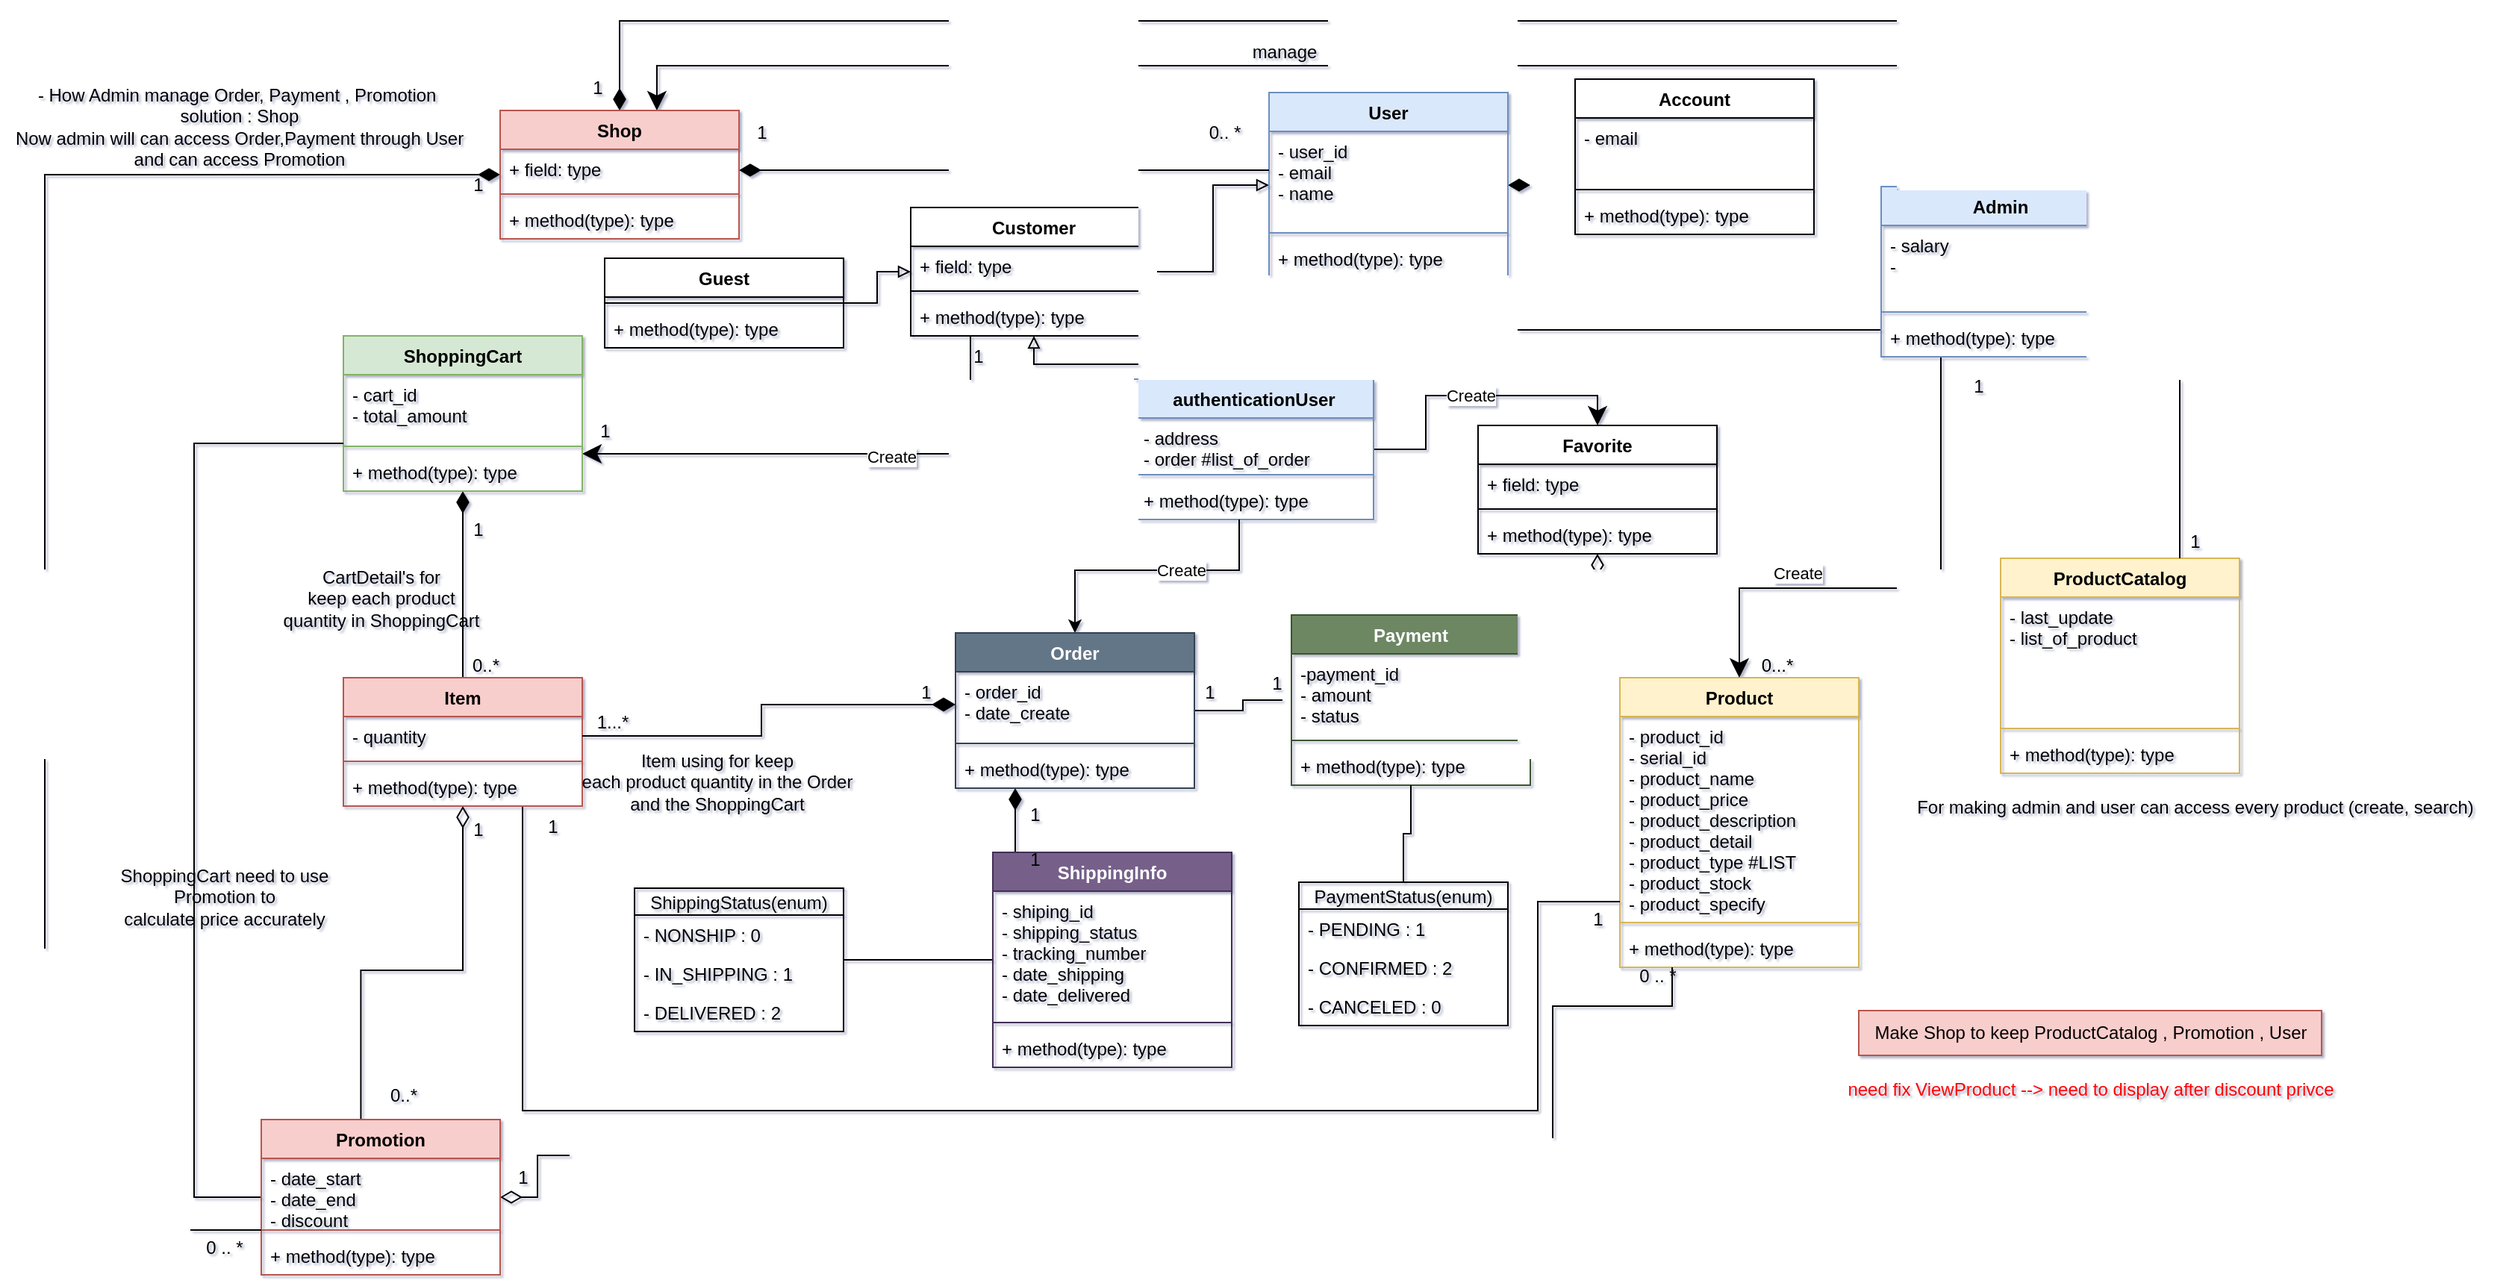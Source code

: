 <mxfile version="20.8.16" type="device" pages="3"><diagram name="Class Diagram" id="yyQ4kviEXPBMAZ9-P4U_"><mxGraphModel dx="2603" dy="772" grid="1" gridSize="10" guides="1" tooltips="1" connect="1" arrows="1" fold="1" page="1" pageScale="1" pageWidth="1169" pageHeight="827" background="none" math="0" shadow="1"><root><mxCell id="0"/><mxCell id="1" parent="0"/><mxCell id="QvNh2gSMLt81Gz-3ZLz7-1" value="Product" style="swimlane;fontStyle=1;align=center;verticalAlign=top;childLayout=stackLayout;horizontal=1;startSize=26;horizontalStack=0;resizeParent=1;resizeParentMax=0;resizeLast=0;collapsible=1;marginBottom=0;fillColor=#fff2cc;strokeColor=#d6b656;" parent="1" vertex="1"><mxGeometry x="505" y="460" width="160" height="194" as="geometry"/></mxCell><mxCell id="QvNh2gSMLt81Gz-3ZLz7-2" value="- product_id&#10;- serial_id&#10;- product_name&#10;- product_price&#10;- product_description&#10;- product_detail&#10;- product_type #LIST&#10;- product_stock&#10;- product_specify" style="text;strokeColor=none;fillColor=none;align=left;verticalAlign=top;spacingLeft=4;spacingRight=4;overflow=hidden;rotatable=0;points=[[0,0.5],[1,0.5]];portConstraint=eastwest;" parent="QvNh2gSMLt81Gz-3ZLz7-1" vertex="1"><mxGeometry y="26" width="160" height="134" as="geometry"/></mxCell><mxCell id="QvNh2gSMLt81Gz-3ZLz7-3" value="" style="line;strokeWidth=1;fillColor=none;align=left;verticalAlign=middle;spacingTop=-1;spacingLeft=3;spacingRight=3;rotatable=0;labelPosition=right;points=[];portConstraint=eastwest;strokeColor=inherit;" parent="QvNh2gSMLt81Gz-3ZLz7-1" vertex="1"><mxGeometry y="160" width="160" height="8" as="geometry"/></mxCell><mxCell id="QvNh2gSMLt81Gz-3ZLz7-4" value="+ method(type): type" style="text;strokeColor=none;fillColor=none;align=left;verticalAlign=top;spacingLeft=4;spacingRight=4;overflow=hidden;rotatable=0;points=[[0,0.5],[1,0.5]];portConstraint=eastwest;" parent="QvNh2gSMLt81Gz-3ZLz7-1" vertex="1"><mxGeometry y="168" width="160" height="26" as="geometry"/></mxCell><mxCell id="QvNh2gSMLt81Gz-3ZLz7-5" value="ProductCatalog" style="swimlane;fontStyle=1;align=center;verticalAlign=top;childLayout=stackLayout;horizontal=1;startSize=26;horizontalStack=0;resizeParent=1;resizeParentMax=0;resizeLast=0;collapsible=1;marginBottom=0;fillColor=#fff2cc;strokeColor=#d6b656;" parent="1" vertex="1"><mxGeometry x="760" y="380" width="160" height="144" as="geometry"/></mxCell><mxCell id="QvNh2gSMLt81Gz-3ZLz7-6" value="- last_update&#10;- list_of_product" style="text;strokeColor=none;fillColor=none;align=left;verticalAlign=top;spacingLeft=4;spacingRight=4;overflow=hidden;rotatable=0;points=[[0,0.5],[1,0.5]];portConstraint=eastwest;" parent="QvNh2gSMLt81Gz-3ZLz7-5" vertex="1"><mxGeometry y="26" width="160" height="84" as="geometry"/></mxCell><mxCell id="QvNh2gSMLt81Gz-3ZLz7-7" value="" style="line;strokeWidth=1;fillColor=none;align=left;verticalAlign=middle;spacingTop=-1;spacingLeft=3;spacingRight=3;rotatable=0;labelPosition=right;points=[];portConstraint=eastwest;strokeColor=inherit;" parent="QvNh2gSMLt81Gz-3ZLz7-5" vertex="1"><mxGeometry y="110" width="160" height="8" as="geometry"/></mxCell><mxCell id="QvNh2gSMLt81Gz-3ZLz7-8" value="+ method(type): type" style="text;strokeColor=none;fillColor=none;align=left;verticalAlign=top;spacingLeft=4;spacingRight=4;overflow=hidden;rotatable=0;points=[[0,0.5],[1,0.5]];portConstraint=eastwest;" parent="QvNh2gSMLt81Gz-3ZLz7-5" vertex="1"><mxGeometry y="118" width="160" height="26" as="geometry"/></mxCell><mxCell id="NJMQVedMY5j0znwNlkeL-13" style="edgeStyle=orthogonalEdgeStyle;rounded=0;orthogonalLoop=1;jettySize=auto;html=1;startArrow=block;startFill=0;endArrow=none;endFill=0;" parent="1" source="QvNh2gSMLt81Gz-3ZLz7-9" target="NJMQVedMY5j0znwNlkeL-8" edge="1"><mxGeometry relative="1" as="geometry"/></mxCell><mxCell id="NJMQVedMY5j0znwNlkeL-21" style="edgeStyle=orthogonalEdgeStyle;rounded=0;orthogonalLoop=1;jettySize=auto;html=1;startArrow=diamondThin;startFill=1;endArrow=none;endFill=0;endSize=13;startSize=12;" parent="1" source="QvNh2gSMLt81Gz-3ZLz7-9" target="NJMQVedMY5j0znwNlkeL-17" edge="1"><mxGeometry relative="1" as="geometry"/></mxCell><mxCell id="QvNh2gSMLt81Gz-3ZLz7-9" value="User" style="swimlane;fontStyle=1;align=center;verticalAlign=top;childLayout=stackLayout;horizontal=1;startSize=26;horizontalStack=0;resizeParent=1;resizeParentMax=0;resizeLast=0;collapsible=1;marginBottom=0;fillColor=#dae8fc;strokeColor=#6c8ebf;" parent="1" vertex="1"><mxGeometry x="270" y="68" width="160" height="124" as="geometry"/></mxCell><mxCell id="QvNh2gSMLt81Gz-3ZLz7-10" value="- user_id&#10;- email&#10;- name&#10;" style="text;strokeColor=none;fillColor=none;align=left;verticalAlign=top;spacingLeft=4;spacingRight=4;overflow=hidden;rotatable=0;points=[[0,0.5],[1,0.5]];portConstraint=eastwest;" parent="QvNh2gSMLt81Gz-3ZLz7-9" vertex="1"><mxGeometry y="26" width="160" height="64" as="geometry"/></mxCell><mxCell id="QvNh2gSMLt81Gz-3ZLz7-11" value="" style="line;strokeWidth=1;fillColor=none;align=left;verticalAlign=middle;spacingTop=-1;spacingLeft=3;spacingRight=3;rotatable=0;labelPosition=right;points=[];portConstraint=eastwest;strokeColor=inherit;" parent="QvNh2gSMLt81Gz-3ZLz7-9" vertex="1"><mxGeometry y="90" width="160" height="8" as="geometry"/></mxCell><mxCell id="QvNh2gSMLt81Gz-3ZLz7-12" value="+ method(type): type" style="text;strokeColor=none;fillColor=none;align=left;verticalAlign=top;spacingLeft=4;spacingRight=4;overflow=hidden;rotatable=0;points=[[0,0.5],[1,0.5]];portConstraint=eastwest;" parent="QvNh2gSMLt81Gz-3ZLz7-9" vertex="1"><mxGeometry y="98" width="160" height="26" as="geometry"/></mxCell><mxCell id="QvNh2gSMLt81Gz-3ZLz7-74" style="edgeStyle=orthogonalEdgeStyle;rounded=0;orthogonalLoop=1;jettySize=auto;html=1;startArrow=none;startFill=0;endArrow=classic;endFill=1;startSize=12;endSize=10;" parent="1" source="NJMQVedMY5j0znwNlkeL-8" target="QvNh2gSMLt81Gz-3ZLz7-64" edge="1"><mxGeometry relative="1" as="geometry"><Array as="points"><mxPoint x="70" y="310"/></Array></mxGeometry></mxCell><mxCell id="QvNh2gSMLt81Gz-3ZLz7-75" value="Create" style="edgeLabel;html=1;align=center;verticalAlign=middle;resizable=0;points=[];" parent="QvNh2gSMLt81Gz-3ZLz7-74" vertex="1" connectable="0"><mxGeometry x="-0.222" y="2" relative="1" as="geometry"><mxPoint as="offset"/></mxGeometry></mxCell><mxCell id="QvNh2gSMLt81Gz-3ZLz7-145" style="edgeStyle=orthogonalEdgeStyle;rounded=0;orthogonalLoop=1;jettySize=auto;html=1;entryX=0.5;entryY=0;entryDx=0;entryDy=0;startArrow=none;startFill=0;endArrow=classic;endFill=1;startSize=12;endSize=10;" parent="1" source="QvNh2gSMLt81Gz-3ZLz7-13" target="QvNh2gSMLt81Gz-3ZLz7-141" edge="1"><mxGeometry relative="1" as="geometry"/></mxCell><mxCell id="QvNh2gSMLt81Gz-3ZLz7-146" value="Create" style="edgeLabel;html=1;align=center;verticalAlign=middle;resizable=0;points=[];" parent="QvNh2gSMLt81Gz-3ZLz7-145" vertex="1" connectable="0"><mxGeometry x="-0.019" relative="1" as="geometry"><mxPoint as="offset"/></mxGeometry></mxCell><mxCell id="QvNh2gSMLt81Gz-3ZLz7-13" value="authenticationUser" style="swimlane;fontStyle=1;align=center;verticalAlign=top;childLayout=stackLayout;horizontal=1;startSize=26;horizontalStack=0;resizeParent=1;resizeParentMax=0;resizeLast=0;collapsible=1;marginBottom=0;fillColor=#dae8fc;strokeColor=#6c8ebf;" parent="1" vertex="1"><mxGeometry x="180" y="260" width="160" height="94" as="geometry"/></mxCell><mxCell id="QvNh2gSMLt81Gz-3ZLz7-14" value="- address &#10;- order #list_of_order" style="text;strokeColor=none;fillColor=none;align=left;verticalAlign=top;spacingLeft=4;spacingRight=4;overflow=hidden;rotatable=0;points=[[0,0.5],[1,0.5]];portConstraint=eastwest;" parent="QvNh2gSMLt81Gz-3ZLz7-13" vertex="1"><mxGeometry y="26" width="160" height="34" as="geometry"/></mxCell><mxCell id="QvNh2gSMLt81Gz-3ZLz7-15" value="" style="line;strokeWidth=1;fillColor=none;align=left;verticalAlign=middle;spacingTop=-1;spacingLeft=3;spacingRight=3;rotatable=0;labelPosition=right;points=[];portConstraint=eastwest;strokeColor=inherit;" parent="QvNh2gSMLt81Gz-3ZLz7-13" vertex="1"><mxGeometry y="60" width="160" height="8" as="geometry"/></mxCell><mxCell id="QvNh2gSMLt81Gz-3ZLz7-16" value="+ method(type): type" style="text;strokeColor=none;fillColor=none;align=left;verticalAlign=top;spacingLeft=4;spacingRight=4;overflow=hidden;rotatable=0;points=[[0,0.5],[1,0.5]];portConstraint=eastwest;" parent="QvNh2gSMLt81Gz-3ZLz7-13" vertex="1"><mxGeometry y="68" width="160" height="26" as="geometry"/></mxCell><mxCell id="QvNh2gSMLt81Gz-3ZLz7-22" style="edgeStyle=orthogonalEdgeStyle;rounded=0;orthogonalLoop=1;jettySize=auto;html=1;endArrow=block;endFill=0;endSize=10;" parent="1" source="QvNh2gSMLt81Gz-3ZLz7-17" target="QvNh2gSMLt81Gz-3ZLz7-9" edge="1"><mxGeometry relative="1" as="geometry"><Array as="points"><mxPoint x="470" y="227"/><mxPoint x="410" y="227"/></Array></mxGeometry></mxCell><mxCell id="QvNh2gSMLt81Gz-3ZLz7-30" value="Create" style="edgeStyle=orthogonalEdgeStyle;rounded=0;orthogonalLoop=1;jettySize=auto;html=1;entryX=0.5;entryY=0;entryDx=0;entryDy=0;endArrow=classic;endFill=1;endSize=10;" parent="1" source="QvNh2gSMLt81Gz-3ZLz7-17" target="QvNh2gSMLt81Gz-3ZLz7-1" edge="1"><mxGeometry x="0.434" y="-10" relative="1" as="geometry"><Array as="points"><mxPoint x="720" y="400"/><mxPoint x="585" y="400"/></Array><mxPoint as="offset"/></mxGeometry></mxCell><mxCell id="QvNh2gSMLt81Gz-3ZLz7-35" style="edgeStyle=orthogonalEdgeStyle;rounded=0;orthogonalLoop=1;jettySize=auto;html=1;endArrow=none;endFill=0;endSize=10;" parent="1" source="QvNh2gSMLt81Gz-3ZLz7-17" target="QvNh2gSMLt81Gz-3ZLz7-5" edge="1"><mxGeometry relative="1" as="geometry"><Array as="points"><mxPoint x="720" y="400"/></Array></mxGeometry></mxCell><mxCell id="QvNh2gSMLt81Gz-3ZLz7-136" style="edgeStyle=orthogonalEdgeStyle;rounded=0;orthogonalLoop=1;jettySize=auto;html=1;entryX=0.656;entryY=0;entryDx=0;entryDy=0;entryPerimeter=0;startArrow=none;startFill=0;endArrow=classic;endFill=1;startSize=12;endSize=10;" parent="1" source="QvNh2gSMLt81Gz-3ZLz7-17" target="QvNh2gSMLt81Gz-3ZLz7-118" edge="1"><mxGeometry relative="1" as="geometry"><Array as="points"><mxPoint x="740" y="50"/><mxPoint x="-140" y="50"/></Array></mxGeometry></mxCell><mxCell id="QvNh2gSMLt81Gz-3ZLz7-17" value="Admin" style="swimlane;fontStyle=1;align=center;verticalAlign=top;childLayout=stackLayout;horizontal=1;startSize=26;horizontalStack=0;resizeParent=1;resizeParentMax=0;resizeLast=0;collapsible=1;marginBottom=0;fillColor=#dae8fc;strokeColor=#6c8ebf;" parent="1" vertex="1"><mxGeometry x="680" y="131" width="160" height="114" as="geometry"/></mxCell><mxCell id="QvNh2gSMLt81Gz-3ZLz7-18" value="- salary&#10;- " style="text;strokeColor=none;fillColor=none;align=left;verticalAlign=top;spacingLeft=4;spacingRight=4;overflow=hidden;rotatable=0;points=[[0,0.5],[1,0.5]];portConstraint=eastwest;" parent="QvNh2gSMLt81Gz-3ZLz7-17" vertex="1"><mxGeometry y="26" width="160" height="54" as="geometry"/></mxCell><mxCell id="QvNh2gSMLt81Gz-3ZLz7-19" value="" style="line;strokeWidth=1;fillColor=none;align=left;verticalAlign=middle;spacingTop=-1;spacingLeft=3;spacingRight=3;rotatable=0;labelPosition=right;points=[];portConstraint=eastwest;strokeColor=inherit;" parent="QvNh2gSMLt81Gz-3ZLz7-17" vertex="1"><mxGeometry y="80" width="160" height="8" as="geometry"/></mxCell><mxCell id="QvNh2gSMLt81Gz-3ZLz7-20" value="+ method(type): type" style="text;strokeColor=none;fillColor=none;align=left;verticalAlign=top;spacingLeft=4;spacingRight=4;overflow=hidden;rotatable=0;points=[[0,0.5],[1,0.5]];portConstraint=eastwest;" parent="QvNh2gSMLt81Gz-3ZLz7-17" vertex="1"><mxGeometry y="88" width="160" height="26" as="geometry"/></mxCell><mxCell id="QvNh2gSMLt81Gz-3ZLz7-45" style="edgeStyle=orthogonalEdgeStyle;rounded=0;orthogonalLoop=1;jettySize=auto;html=1;startArrow=classic;startFill=1;endArrow=none;endFill=0;endSize=10;" parent="1" source="QvNh2gSMLt81Gz-3ZLz7-41" target="QvNh2gSMLt81Gz-3ZLz7-13" edge="1"><mxGeometry relative="1" as="geometry"><Array as="points"><mxPoint x="140" y="388"/><mxPoint x="250" y="388"/></Array></mxGeometry></mxCell><mxCell id="QvNh2gSMLt81Gz-3ZLz7-58" value="Create" style="edgeLabel;html=1;align=center;verticalAlign=middle;resizable=0;points=[];" parent="QvNh2gSMLt81Gz-3ZLz7-45" vertex="1" connectable="0"><mxGeometry x="0.216" relative="1" as="geometry"><mxPoint as="offset"/></mxGeometry></mxCell><mxCell id="QvNh2gSMLt81Gz-3ZLz7-57" style="edgeStyle=orthogonalEdgeStyle;rounded=0;orthogonalLoop=1;jettySize=auto;html=1;startArrow=diamondThin;startFill=1;endArrow=none;endFill=0;endSize=10;startSize=12;" parent="1" source="QvNh2gSMLt81Gz-3ZLz7-41" target="QvNh2gSMLt81Gz-3ZLz7-52" edge="1"><mxGeometry relative="1" as="geometry"><Array as="points"><mxPoint x="100" y="570"/><mxPoint x="100" y="570"/></Array></mxGeometry></mxCell><mxCell id="NJMQVedMY5j0znwNlkeL-33" style="edgeStyle=orthogonalEdgeStyle;rounded=0;orthogonalLoop=1;jettySize=auto;html=1;fontColor=#000000;startArrow=none;startFill=0;endArrow=none;endFill=0;startSize=12;endSize=13;targetPerimeterSpacing=6;" parent="1" source="QvNh2gSMLt81Gz-3ZLz7-41" target="QvNh2gSMLt81Gz-3ZLz7-109" edge="1"><mxGeometry relative="1" as="geometry"/></mxCell><mxCell id="QvNh2gSMLt81Gz-3ZLz7-41" value="Order" style="swimlane;fontStyle=1;align=center;verticalAlign=top;childLayout=stackLayout;horizontal=1;startSize=26;horizontalStack=0;resizeParent=1;resizeParentMax=0;resizeLast=0;collapsible=1;marginBottom=0;fillColor=#647687;fontColor=#ffffff;strokeColor=#314354;" parent="1" vertex="1"><mxGeometry x="60" y="430" width="160" height="104" as="geometry"/></mxCell><mxCell id="QvNh2gSMLt81Gz-3ZLz7-42" value="- order_id&#10;- date_create&#10;" style="text;strokeColor=none;fillColor=none;align=left;verticalAlign=top;spacingLeft=4;spacingRight=4;overflow=hidden;rotatable=0;points=[[0,0.5],[1,0.5]];portConstraint=eastwest;" parent="QvNh2gSMLt81Gz-3ZLz7-41" vertex="1"><mxGeometry y="26" width="160" height="44" as="geometry"/></mxCell><mxCell id="QvNh2gSMLt81Gz-3ZLz7-43" value="" style="line;strokeWidth=1;fillColor=none;align=left;verticalAlign=middle;spacingTop=-1;spacingLeft=3;spacingRight=3;rotatable=0;labelPosition=right;points=[];portConstraint=eastwest;strokeColor=inherit;" parent="QvNh2gSMLt81Gz-3ZLz7-41" vertex="1"><mxGeometry y="70" width="160" height="8" as="geometry"/></mxCell><mxCell id="QvNh2gSMLt81Gz-3ZLz7-44" value="+ method(type): type" style="text;strokeColor=none;fillColor=none;align=left;verticalAlign=top;spacingLeft=4;spacingRight=4;overflow=hidden;rotatable=0;points=[[0,0.5],[1,0.5]];portConstraint=eastwest;" parent="QvNh2gSMLt81Gz-3ZLz7-41" vertex="1"><mxGeometry y="78" width="160" height="26" as="geometry"/></mxCell><mxCell id="QvNh2gSMLt81Gz-3ZLz7-170" style="edgeStyle=orthogonalEdgeStyle;rounded=0;orthogonalLoop=1;jettySize=auto;html=1;startArrow=none;startFill=0;endArrow=none;endFill=0;startSize=12;endSize=10;" parent="1" source="QvNh2gSMLt81Gz-3ZLz7-52" target="QvNh2gSMLt81Gz-3ZLz7-159" edge="1"><mxGeometry relative="1" as="geometry"/></mxCell><mxCell id="QvNh2gSMLt81Gz-3ZLz7-52" value="ShippingInfo" style="swimlane;fontStyle=1;align=center;verticalAlign=top;childLayout=stackLayout;horizontal=1;startSize=26;horizontalStack=0;resizeParent=1;resizeParentMax=0;resizeLast=0;collapsible=1;marginBottom=0;fillColor=#76608a;fontColor=#ffffff;strokeColor=#432D57;" parent="1" vertex="1"><mxGeometry x="85" y="577" width="160" height="144" as="geometry"/></mxCell><mxCell id="QvNh2gSMLt81Gz-3ZLz7-53" value="- shiping_id&#10;- shipping_status&#10;- tracking_number&#10;- date_shipping&#10;- date_delivered" style="text;strokeColor=none;fillColor=none;align=left;verticalAlign=top;spacingLeft=4;spacingRight=4;overflow=hidden;rotatable=0;points=[[0,0.5],[1,0.5]];portConstraint=eastwest;" parent="QvNh2gSMLt81Gz-3ZLz7-52" vertex="1"><mxGeometry y="26" width="160" height="84" as="geometry"/></mxCell><mxCell id="QvNh2gSMLt81Gz-3ZLz7-54" value="" style="line;strokeWidth=1;fillColor=none;align=left;verticalAlign=middle;spacingTop=-1;spacingLeft=3;spacingRight=3;rotatable=0;labelPosition=right;points=[];portConstraint=eastwest;strokeColor=inherit;" parent="QvNh2gSMLt81Gz-3ZLz7-52" vertex="1"><mxGeometry y="110" width="160" height="8" as="geometry"/></mxCell><mxCell id="QvNh2gSMLt81Gz-3ZLz7-55" value="+ method(type): type" style="text;strokeColor=none;fillColor=none;align=left;verticalAlign=top;spacingLeft=4;spacingRight=4;overflow=hidden;rotatable=0;points=[[0,0.5],[1,0.5]];portConstraint=eastwest;" parent="QvNh2gSMLt81Gz-3ZLz7-52" vertex="1"><mxGeometry y="118" width="160" height="26" as="geometry"/></mxCell><mxCell id="QvNh2gSMLt81Gz-3ZLz7-76" style="edgeStyle=orthogonalEdgeStyle;rounded=0;orthogonalLoop=1;jettySize=auto;html=1;startArrow=diamondThin;startFill=1;endArrow=none;endFill=0;startSize=12;endSize=10;" parent="1" source="QvNh2gSMLt81Gz-3ZLz7-64" target="QvNh2gSMLt81Gz-3ZLz7-69" edge="1"><mxGeometry relative="1" as="geometry"/></mxCell><mxCell id="QvNh2gSMLt81Gz-3ZLz7-64" value="ShoppingCart" style="swimlane;fontStyle=1;align=center;verticalAlign=top;childLayout=stackLayout;horizontal=1;startSize=26;horizontalStack=0;resizeParent=1;resizeParentMax=0;resizeLast=0;collapsible=1;marginBottom=0;fillColor=#d5e8d4;strokeColor=#82b366;" parent="1" vertex="1"><mxGeometry x="-350" y="231" width="160" height="104" as="geometry"/></mxCell><mxCell id="QvNh2gSMLt81Gz-3ZLz7-65" value="- cart_id&#10;- total_amount" style="text;strokeColor=none;fillColor=none;align=left;verticalAlign=top;spacingLeft=4;spacingRight=4;overflow=hidden;rotatable=0;points=[[0,0.5],[1,0.5]];portConstraint=eastwest;" parent="QvNh2gSMLt81Gz-3ZLz7-64" vertex="1"><mxGeometry y="26" width="160" height="44" as="geometry"/></mxCell><mxCell id="QvNh2gSMLt81Gz-3ZLz7-66" value="" style="line;strokeWidth=1;fillColor=none;align=left;verticalAlign=middle;spacingTop=-1;spacingLeft=3;spacingRight=3;rotatable=0;labelPosition=right;points=[];portConstraint=eastwest;strokeColor=inherit;" parent="QvNh2gSMLt81Gz-3ZLz7-64" vertex="1"><mxGeometry y="70" width="160" height="8" as="geometry"/></mxCell><mxCell id="QvNh2gSMLt81Gz-3ZLz7-67" value="+ method(type): type" style="text;strokeColor=none;fillColor=none;align=left;verticalAlign=top;spacingLeft=4;spacingRight=4;overflow=hidden;rotatable=0;points=[[0,0.5],[1,0.5]];portConstraint=eastwest;" parent="QvNh2gSMLt81Gz-3ZLz7-64" vertex="1"><mxGeometry y="78" width="160" height="26" as="geometry"/></mxCell><mxCell id="QvNh2gSMLt81Gz-3ZLz7-78" style="edgeStyle=orthogonalEdgeStyle;rounded=0;orthogonalLoop=1;jettySize=auto;html=1;startArrow=none;startFill=0;endArrow=none;endFill=0;startSize=12;endSize=10;" parent="1" source="QvNh2gSMLt81Gz-3ZLz7-69" target="QvNh2gSMLt81Gz-3ZLz7-1" edge="1"><mxGeometry relative="1" as="geometry"><Array as="points"><mxPoint x="-230" y="750"/><mxPoint x="450" y="750"/><mxPoint x="450" y="610"/></Array></mxGeometry></mxCell><mxCell id="NJMQVedMY5j0znwNlkeL-25" style="edgeStyle=orthogonalEdgeStyle;rounded=0;orthogonalLoop=1;jettySize=auto;html=1;entryX=0.417;entryY=0.014;entryDx=0;entryDy=0;entryPerimeter=0;fontColor=#ff0000;startArrow=diamondThin;startFill=0;endArrow=none;endFill=0;startSize=12;endSize=13;targetPerimeterSpacing=6;" parent="1" source="QvNh2gSMLt81Gz-3ZLz7-69" target="QvNh2gSMLt81Gz-3ZLz7-103" edge="1"><mxGeometry relative="1" as="geometry"/></mxCell><mxCell id="QvNh2gSMLt81Gz-3ZLz7-69" value="Item" style="swimlane;fontStyle=1;align=center;verticalAlign=top;childLayout=stackLayout;horizontal=1;startSize=26;horizontalStack=0;resizeParent=1;resizeParentMax=0;resizeLast=0;collapsible=1;marginBottom=0;fillColor=#f8cecc;strokeColor=#b85450;" parent="1" vertex="1"><mxGeometry x="-350" y="460" width="160" height="86" as="geometry"/></mxCell><mxCell id="QvNh2gSMLt81Gz-3ZLz7-70" value="- quantity" style="text;strokeColor=none;fillColor=none;align=left;verticalAlign=top;spacingLeft=4;spacingRight=4;overflow=hidden;rotatable=0;points=[[0,0.5],[1,0.5]];portConstraint=eastwest;" parent="QvNh2gSMLt81Gz-3ZLz7-69" vertex="1"><mxGeometry y="26" width="160" height="26" as="geometry"/></mxCell><mxCell id="QvNh2gSMLt81Gz-3ZLz7-71" value="" style="line;strokeWidth=1;fillColor=none;align=left;verticalAlign=middle;spacingTop=-1;spacingLeft=3;spacingRight=3;rotatable=0;labelPosition=right;points=[];portConstraint=eastwest;strokeColor=inherit;" parent="QvNh2gSMLt81Gz-3ZLz7-69" vertex="1"><mxGeometry y="52" width="160" height="8" as="geometry"/></mxCell><mxCell id="QvNh2gSMLt81Gz-3ZLz7-72" value="+ method(type): type" style="text;strokeColor=none;fillColor=none;align=left;verticalAlign=top;spacingLeft=4;spacingRight=4;overflow=hidden;rotatable=0;points=[[0,0.5],[1,0.5]];portConstraint=eastwest;" parent="QvNh2gSMLt81Gz-3ZLz7-69" vertex="1"><mxGeometry y="60" width="160" height="26" as="geometry"/></mxCell><mxCell id="QvNh2gSMLt81Gz-3ZLz7-79" value="For making admin and user can access every product (create, search)" style="text;html=1;align=center;verticalAlign=middle;resizable=0;points=[];autosize=1;strokeColor=none;fillColor=none;" parent="1" vertex="1"><mxGeometry x="690" y="532" width="400" height="30" as="geometry"/></mxCell><mxCell id="QvNh2gSMLt81Gz-3ZLz7-85" value="1" style="text;html=1;align=center;verticalAlign=middle;resizable=0;points=[];autosize=1;strokeColor=none;fillColor=none;" parent="1" vertex="1"><mxGeometry x="730" y="250" width="30" height="30" as="geometry"/></mxCell><mxCell id="QvNh2gSMLt81Gz-3ZLz7-86" value="0...*" style="text;html=1;align=center;verticalAlign=middle;resizable=0;points=[];autosize=1;strokeColor=none;fillColor=none;" parent="1" vertex="1"><mxGeometry x="590" y="437" width="40" height="30" as="geometry"/></mxCell><mxCell id="QvNh2gSMLt81Gz-3ZLz7-92" value="1" style="text;html=1;align=center;verticalAlign=middle;resizable=0;points=[];autosize=1;strokeColor=none;fillColor=none;" parent="1" vertex="1"><mxGeometry x="60" y="230" width="30" height="30" as="geometry"/></mxCell><mxCell id="QvNh2gSMLt81Gz-3ZLz7-93" value="1" style="text;html=1;align=center;verticalAlign=middle;resizable=0;points=[];autosize=1;strokeColor=none;fillColor=none;" parent="1" vertex="1"><mxGeometry x="-190" y="280" width="30" height="30" as="geometry"/></mxCell><mxCell id="QvNh2gSMLt81Gz-3ZLz7-94" value="1" style="text;html=1;align=center;verticalAlign=middle;resizable=0;points=[];autosize=1;strokeColor=none;fillColor=none;" parent="1" vertex="1"><mxGeometry x="-275" y="346" width="30" height="30" as="geometry"/></mxCell><mxCell id="QvNh2gSMLt81Gz-3ZLz7-95" value="0..*" style="text;html=1;align=center;verticalAlign=middle;resizable=0;points=[];autosize=1;strokeColor=none;fillColor=none;" parent="1" vertex="1"><mxGeometry x="-275" y="437" width="40" height="30" as="geometry"/></mxCell><mxCell id="QvNh2gSMLt81Gz-3ZLz7-96" value="1" style="text;html=1;align=center;verticalAlign=middle;resizable=0;points=[];autosize=1;strokeColor=none;fillColor=none;" parent="1" vertex="1"><mxGeometry x="-275" y="547" width="30" height="30" as="geometry"/></mxCell><mxCell id="QvNh2gSMLt81Gz-3ZLz7-97" value="1" style="text;html=1;align=center;verticalAlign=middle;resizable=0;points=[];autosize=1;strokeColor=none;fillColor=none;" parent="1" vertex="1"><mxGeometry x="475" y="607" width="30" height="30" as="geometry"/></mxCell><mxCell id="QvNh2gSMLt81Gz-3ZLz7-98" value="Item using for keep &lt;br&gt;each product quantity in the Order &lt;br&gt;and the ShoppingCart" style="text;html=1;align=center;verticalAlign=middle;resizable=0;points=[];autosize=1;strokeColor=none;fillColor=none;" parent="1" vertex="1"><mxGeometry x="-200" y="500" width="200" height="60" as="geometry"/></mxCell><mxCell id="QvNh2gSMLt81Gz-3ZLz7-99" value="CartDetail's for &lt;br&gt;keep each product &lt;br&gt;quantity in ShoppingCart" style="text;html=1;align=center;verticalAlign=middle;resizable=0;points=[];autosize=1;strokeColor=none;fillColor=none;" parent="1" vertex="1"><mxGeometry x="-400" y="377" width="150" height="60" as="geometry"/></mxCell><mxCell id="QvNh2gSMLt81Gz-3ZLz7-101" value="1" style="text;html=1;align=center;verticalAlign=middle;resizable=0;points=[];autosize=1;strokeColor=none;fillColor=none;" parent="1" vertex="1"><mxGeometry x="97.5" y="567" width="30" height="30" as="geometry"/></mxCell><mxCell id="QvNh2gSMLt81Gz-3ZLz7-102" value="1" style="text;html=1;align=center;verticalAlign=middle;resizable=0;points=[];autosize=1;strokeColor=none;fillColor=none;" parent="1" vertex="1"><mxGeometry x="97.5" y="537" width="30" height="30" as="geometry"/></mxCell><mxCell id="QvNh2gSMLt81Gz-3ZLz7-107" style="edgeStyle=orthogonalEdgeStyle;rounded=0;orthogonalLoop=1;jettySize=auto;html=1;startArrow=diamondThin;startFill=0;endArrow=none;endFill=0;startSize=12;endSize=10;" parent="1" source="QvNh2gSMLt81Gz-3ZLz7-103" target="QvNh2gSMLt81Gz-3ZLz7-1" edge="1"><mxGeometry relative="1" as="geometry"><Array as="points"><mxPoint x="-220" y="808"/><mxPoint x="-220" y="780"/><mxPoint x="460" y="780"/><mxPoint x="460" y="680"/><mxPoint x="540" y="680"/></Array></mxGeometry></mxCell><mxCell id="QvNh2gSMLt81Gz-3ZLz7-108" style="edgeStyle=orthogonalEdgeStyle;rounded=0;orthogonalLoop=1;jettySize=auto;html=1;startArrow=none;startFill=0;endArrow=none;endFill=0;startSize=12;endSize=10;" parent="1" source="QvNh2gSMLt81Gz-3ZLz7-103" target="QvNh2gSMLt81Gz-3ZLz7-64" edge="1"><mxGeometry relative="1" as="geometry"><Array as="points"><mxPoint x="-450" y="808"/><mxPoint x="-450" y="303"/></Array></mxGeometry></mxCell><mxCell id="QvNh2gSMLt81Gz-3ZLz7-103" value="Promotion" style="swimlane;fontStyle=1;align=center;verticalAlign=top;childLayout=stackLayout;horizontal=1;startSize=26;horizontalStack=0;resizeParent=1;resizeParentMax=0;resizeLast=0;collapsible=1;marginBottom=0;fillColor=#f8cecc;strokeColor=#b85450;" parent="1" vertex="1"><mxGeometry x="-405" y="756" width="160" height="104" as="geometry"/></mxCell><mxCell id="QvNh2gSMLt81Gz-3ZLz7-104" value="- date_start &#10;- date_end&#10;- discount" style="text;strokeColor=none;fillColor=none;align=left;verticalAlign=top;spacingLeft=4;spacingRight=4;overflow=hidden;rotatable=0;points=[[0,0.5],[1,0.5]];portConstraint=eastwest;" parent="QvNh2gSMLt81Gz-3ZLz7-103" vertex="1"><mxGeometry y="26" width="160" height="44" as="geometry"/></mxCell><mxCell id="QvNh2gSMLt81Gz-3ZLz7-105" value="" style="line;strokeWidth=1;fillColor=none;align=left;verticalAlign=middle;spacingTop=-1;spacingLeft=3;spacingRight=3;rotatable=0;labelPosition=right;points=[];portConstraint=eastwest;strokeColor=inherit;" parent="QvNh2gSMLt81Gz-3ZLz7-103" vertex="1"><mxGeometry y="70" width="160" height="8" as="geometry"/></mxCell><mxCell id="QvNh2gSMLt81Gz-3ZLz7-106" value="+ method(type): type" style="text;strokeColor=none;fillColor=none;align=left;verticalAlign=top;spacingLeft=4;spacingRight=4;overflow=hidden;rotatable=0;points=[[0,0.5],[1,0.5]];portConstraint=eastwest;" parent="QvNh2gSMLt81Gz-3ZLz7-103" vertex="1"><mxGeometry y="78" width="160" height="26" as="geometry"/></mxCell><mxCell id="QvNh2gSMLt81Gz-3ZLz7-109" value="Payment" style="swimlane;fontStyle=1;align=center;verticalAlign=top;childLayout=stackLayout;horizontal=1;startSize=26;horizontalStack=0;resizeParent=1;resizeParentMax=0;resizeLast=0;collapsible=1;marginBottom=0;fillColor=#6d8764;fontColor=#ffffff;strokeColor=#3A5431;" parent="1" vertex="1"><mxGeometry x="285" y="418" width="160" height="114" as="geometry"/></mxCell><mxCell id="QvNh2gSMLt81Gz-3ZLz7-110" value="-payment_id&#10;- amount&#10;- status" style="text;strokeColor=none;fillColor=none;align=left;verticalAlign=top;spacingLeft=4;spacingRight=4;overflow=hidden;rotatable=0;points=[[0,0.5],[1,0.5]];portConstraint=eastwest;" parent="QvNh2gSMLt81Gz-3ZLz7-109" vertex="1"><mxGeometry y="26" width="160" height="54" as="geometry"/></mxCell><mxCell id="QvNh2gSMLt81Gz-3ZLz7-111" value="" style="line;strokeWidth=1;fillColor=none;align=left;verticalAlign=middle;spacingTop=-1;spacingLeft=3;spacingRight=3;rotatable=0;labelPosition=right;points=[];portConstraint=eastwest;strokeColor=inherit;" parent="QvNh2gSMLt81Gz-3ZLz7-109" vertex="1"><mxGeometry y="80" width="160" height="8" as="geometry"/></mxCell><mxCell id="QvNh2gSMLt81Gz-3ZLz7-112" value="+ method(type): type" style="text;strokeColor=none;fillColor=none;align=left;verticalAlign=top;spacingLeft=4;spacingRight=4;overflow=hidden;rotatable=0;points=[[0,0.5],[1,0.5]];portConstraint=eastwest;" parent="QvNh2gSMLt81Gz-3ZLz7-109" vertex="1"><mxGeometry y="88" width="160" height="26" as="geometry"/></mxCell><mxCell id="QvNh2gSMLt81Gz-3ZLz7-116" value="- How Admin manage Order, Payment , Promotion&amp;nbsp;&lt;br&gt;solution : Shop&lt;br&gt;Now admin will can access Order,Payment through User&lt;br&gt;and can access Promotion" style="text;html=1;align=center;verticalAlign=middle;resizable=0;points=[];autosize=1;strokeColor=none;fillColor=none;" parent="1" vertex="1"><mxGeometry x="-580" y="56" width="320" height="70" as="geometry"/></mxCell><mxCell id="QvNh2gSMLt81Gz-3ZLz7-126" style="edgeStyle=orthogonalEdgeStyle;rounded=0;orthogonalLoop=1;jettySize=auto;html=1;startArrow=diamondThin;startFill=1;endArrow=none;endFill=0;startSize=12;endSize=10;" parent="1" source="QvNh2gSMLt81Gz-3ZLz7-118" target="QvNh2gSMLt81Gz-3ZLz7-10" edge="1"><mxGeometry relative="1" as="geometry"><Array as="points"><mxPoint x="110" y="120"/><mxPoint x="110" y="120"/></Array></mxGeometry></mxCell><mxCell id="QvNh2gSMLt81Gz-3ZLz7-130" style="edgeStyle=orthogonalEdgeStyle;rounded=0;orthogonalLoop=1;jettySize=auto;html=1;startArrow=diamondThin;startFill=1;endArrow=none;endFill=0;startSize=12;endSize=10;" parent="1" source="QvNh2gSMLt81Gz-3ZLz7-118" target="QvNh2gSMLt81Gz-3ZLz7-103" edge="1"><mxGeometry relative="1" as="geometry"><Array as="points"><mxPoint x="-550" y="123"/><mxPoint x="-550" y="830"/></Array></mxGeometry></mxCell><mxCell id="NJMQVedMY5j0znwNlkeL-36" style="edgeStyle=orthogonalEdgeStyle;rounded=0;orthogonalLoop=1;jettySize=auto;html=1;entryX=0.75;entryY=0;entryDx=0;entryDy=0;fontColor=#000000;startArrow=diamondThin;startFill=1;endArrow=none;endFill=0;startSize=12;endSize=13;targetPerimeterSpacing=6;" parent="1" source="QvNh2gSMLt81Gz-3ZLz7-118" target="QvNh2gSMLt81Gz-3ZLz7-5" edge="1"><mxGeometry relative="1" as="geometry"><Array as="points"><mxPoint x="-165" y="20"/><mxPoint x="880" y="20"/></Array></mxGeometry></mxCell><mxCell id="QvNh2gSMLt81Gz-3ZLz7-118" value="Shop" style="swimlane;fontStyle=1;align=center;verticalAlign=top;childLayout=stackLayout;horizontal=1;startSize=26;horizontalStack=0;resizeParent=1;resizeParentMax=0;resizeLast=0;collapsible=1;marginBottom=0;fillColor=#f8cecc;strokeColor=#b85450;" parent="1" vertex="1"><mxGeometry x="-245" y="80" width="160" height="86" as="geometry"/></mxCell><mxCell id="QvNh2gSMLt81Gz-3ZLz7-119" value="+ field: type" style="text;strokeColor=none;fillColor=none;align=left;verticalAlign=top;spacingLeft=4;spacingRight=4;overflow=hidden;rotatable=0;points=[[0,0.5],[1,0.5]];portConstraint=eastwest;" parent="QvNh2gSMLt81Gz-3ZLz7-118" vertex="1"><mxGeometry y="26" width="160" height="26" as="geometry"/></mxCell><mxCell id="QvNh2gSMLt81Gz-3ZLz7-120" value="" style="line;strokeWidth=1;fillColor=none;align=left;verticalAlign=middle;spacingTop=-1;spacingLeft=3;spacingRight=3;rotatable=0;labelPosition=right;points=[];portConstraint=eastwest;strokeColor=inherit;" parent="QvNh2gSMLt81Gz-3ZLz7-118" vertex="1"><mxGeometry y="52" width="160" height="8" as="geometry"/></mxCell><mxCell id="QvNh2gSMLt81Gz-3ZLz7-121" value="+ method(type): type" style="text;strokeColor=none;fillColor=none;align=left;verticalAlign=top;spacingLeft=4;spacingRight=4;overflow=hidden;rotatable=0;points=[[0,0.5],[1,0.5]];portConstraint=eastwest;" parent="QvNh2gSMLt81Gz-3ZLz7-118" vertex="1"><mxGeometry y="60" width="160" height="26" as="geometry"/></mxCell><mxCell id="QvNh2gSMLt81Gz-3ZLz7-127" value="1" style="text;html=1;align=center;verticalAlign=middle;resizable=0;points=[];autosize=1;strokeColor=none;fillColor=none;" parent="1" vertex="1"><mxGeometry x="-85" y="80" width="30" height="30" as="geometry"/></mxCell><mxCell id="QvNh2gSMLt81Gz-3ZLz7-128" value="0.. *" style="text;html=1;align=center;verticalAlign=middle;resizable=0;points=[];autosize=1;strokeColor=none;fillColor=none;" parent="1" vertex="1"><mxGeometry x="220" y="80" width="40" height="30" as="geometry"/></mxCell><mxCell id="QvNh2gSMLt81Gz-3ZLz7-131" value="ShoppingCart need to use &lt;br&gt;Promotion to &lt;br&gt;calculate price accurately" style="text;html=1;align=center;verticalAlign=middle;resizable=0;points=[];autosize=1;strokeColor=none;fillColor=none;" parent="1" vertex="1"><mxGeometry x="-510" y="577" width="160" height="60" as="geometry"/></mxCell><mxCell id="QvNh2gSMLt81Gz-3ZLz7-133" value="1" style="text;html=1;align=center;verticalAlign=middle;resizable=0;points=[];autosize=1;strokeColor=none;fillColor=none;" parent="1" vertex="1"><mxGeometry x="-275" y="115" width="30" height="30" as="geometry"/></mxCell><mxCell id="QvNh2gSMLt81Gz-3ZLz7-134" value="0 .. *" style="text;html=1;align=center;verticalAlign=middle;resizable=0;points=[];autosize=1;strokeColor=none;fillColor=none;" parent="1" vertex="1"><mxGeometry x="-455" y="827" width="50" height="30" as="geometry"/></mxCell><mxCell id="QvNh2gSMLt81Gz-3ZLz7-137" value="manage" style="text;html=1;align=center;verticalAlign=middle;resizable=0;points=[];autosize=1;strokeColor=none;fillColor=none;" parent="1" vertex="1"><mxGeometry x="245" y="26" width="70" height="30" as="geometry"/></mxCell><mxCell id="QvNh2gSMLt81Gz-3ZLz7-139" value="0 .. *" style="text;html=1;align=center;verticalAlign=middle;resizable=0;points=[];autosize=1;strokeColor=none;fillColor=none;" parent="1" vertex="1"><mxGeometry x="505" y="645" width="50" height="30" as="geometry"/></mxCell><mxCell id="QvNh2gSMLt81Gz-3ZLz7-140" value="1" style="text;html=1;align=center;verticalAlign=middle;resizable=0;points=[];autosize=1;strokeColor=none;fillColor=none;" parent="1" vertex="1"><mxGeometry x="-245" y="780" width="30" height="30" as="geometry"/></mxCell><mxCell id="QvNh2gSMLt81Gz-3ZLz7-147" style="edgeStyle=orthogonalEdgeStyle;rounded=0;orthogonalLoop=1;jettySize=auto;html=1;entryX=0.25;entryY=0;entryDx=0;entryDy=0;startArrow=diamondThin;startFill=0;endArrow=none;endFill=0;startSize=12;endSize=10;" parent="1" source="QvNh2gSMLt81Gz-3ZLz7-141" target="QvNh2gSMLt81Gz-3ZLz7-1" edge="1"><mxGeometry relative="1" as="geometry"/></mxCell><mxCell id="QvNh2gSMLt81Gz-3ZLz7-141" value="Favorite" style="swimlane;fontStyle=1;align=center;verticalAlign=top;childLayout=stackLayout;horizontal=1;startSize=26;horizontalStack=0;resizeParent=1;resizeParentMax=0;resizeLast=0;collapsible=1;marginBottom=0;" parent="1" vertex="1"><mxGeometry x="410" y="291" width="160" height="86" as="geometry"/></mxCell><mxCell id="QvNh2gSMLt81Gz-3ZLz7-142" value="+ field: type" style="text;strokeColor=none;fillColor=none;align=left;verticalAlign=top;spacingLeft=4;spacingRight=4;overflow=hidden;rotatable=0;points=[[0,0.5],[1,0.5]];portConstraint=eastwest;" parent="QvNh2gSMLt81Gz-3ZLz7-141" vertex="1"><mxGeometry y="26" width="160" height="26" as="geometry"/></mxCell><mxCell id="QvNh2gSMLt81Gz-3ZLz7-143" value="" style="line;strokeWidth=1;fillColor=none;align=left;verticalAlign=middle;spacingTop=-1;spacingLeft=3;spacingRight=3;rotatable=0;labelPosition=right;points=[];portConstraint=eastwest;strokeColor=inherit;" parent="QvNh2gSMLt81Gz-3ZLz7-141" vertex="1"><mxGeometry y="52" width="160" height="8" as="geometry"/></mxCell><mxCell id="QvNh2gSMLt81Gz-3ZLz7-144" value="+ method(type): type" style="text;strokeColor=none;fillColor=none;align=left;verticalAlign=top;spacingLeft=4;spacingRight=4;overflow=hidden;rotatable=0;points=[[0,0.5],[1,0.5]];portConstraint=eastwest;" parent="QvNh2gSMLt81Gz-3ZLz7-141" vertex="1"><mxGeometry y="60" width="160" height="26" as="geometry"/></mxCell><mxCell id="QvNh2gSMLt81Gz-3ZLz7-159" value="ShippingStatus(enum)" style="swimlane;fontStyle=0;childLayout=stackLayout;horizontal=1;startSize=18;fillColor=none;horizontalStack=0;resizeParent=1;resizeParentMax=0;resizeLast=0;collapsible=1;marginBottom=0;" parent="1" vertex="1"><mxGeometry x="-155" y="601" width="140" height="96" as="geometry"/></mxCell><mxCell id="QvNh2gSMLt81Gz-3ZLz7-160" value="- NONSHIP : 0&#10;" style="text;strokeColor=none;fillColor=none;align=left;verticalAlign=top;spacingLeft=4;spacingRight=4;overflow=hidden;rotatable=0;points=[[0,0.5],[1,0.5]];portConstraint=eastwest;" parent="QvNh2gSMLt81Gz-3ZLz7-159" vertex="1"><mxGeometry y="18" width="140" height="26" as="geometry"/></mxCell><mxCell id="QvNh2gSMLt81Gz-3ZLz7-161" value="- IN_SHIPPING : 1" style="text;strokeColor=none;fillColor=none;align=left;verticalAlign=top;spacingLeft=4;spacingRight=4;overflow=hidden;rotatable=0;points=[[0,0.5],[1,0.5]];portConstraint=eastwest;" parent="QvNh2gSMLt81Gz-3ZLz7-159" vertex="1"><mxGeometry y="44" width="140" height="26" as="geometry"/></mxCell><mxCell id="QvNh2gSMLt81Gz-3ZLz7-162" value="- DELIVERED : 2" style="text;strokeColor=none;fillColor=none;align=left;verticalAlign=top;spacingLeft=4;spacingRight=4;overflow=hidden;rotatable=0;points=[[0,0.5],[1,0.5]];portConstraint=eastwest;" parent="QvNh2gSMLt81Gz-3ZLz7-159" vertex="1"><mxGeometry y="70" width="140" height="26" as="geometry"/></mxCell><mxCell id="QvNh2gSMLt81Gz-3ZLz7-169" style="edgeStyle=orthogonalEdgeStyle;rounded=0;orthogonalLoop=1;jettySize=auto;html=1;startArrow=none;startFill=0;endArrow=none;endFill=0;startSize=12;endSize=10;" parent="1" source="QvNh2gSMLt81Gz-3ZLz7-164" target="QvNh2gSMLt81Gz-3ZLz7-109" edge="1"><mxGeometry relative="1" as="geometry"/></mxCell><mxCell id="QvNh2gSMLt81Gz-3ZLz7-164" value="PaymentStatus(enum)" style="swimlane;fontStyle=0;childLayout=stackLayout;horizontal=1;startSize=18;fillColor=none;horizontalStack=0;resizeParent=1;resizeParentMax=0;resizeLast=0;collapsible=1;marginBottom=0;" parent="1" vertex="1"><mxGeometry x="290" y="597" width="140" height="96" as="geometry"/></mxCell><mxCell id="QvNh2gSMLt81Gz-3ZLz7-166" value="- PENDING : 1" style="text;strokeColor=none;fillColor=none;align=left;verticalAlign=top;spacingLeft=4;spacingRight=4;overflow=hidden;rotatable=0;points=[[0,0.5],[1,0.5]];portConstraint=eastwest;" parent="QvNh2gSMLt81Gz-3ZLz7-164" vertex="1"><mxGeometry y="18" width="140" height="26" as="geometry"/></mxCell><mxCell id="QvNh2gSMLt81Gz-3ZLz7-167" value="- CONFIRMED : 2" style="text;strokeColor=none;fillColor=none;align=left;verticalAlign=top;spacingLeft=4;spacingRight=4;overflow=hidden;rotatable=0;points=[[0,0.5],[1,0.5]];portConstraint=eastwest;" parent="QvNh2gSMLt81Gz-3ZLz7-164" vertex="1"><mxGeometry y="44" width="140" height="26" as="geometry"/></mxCell><mxCell id="QvNh2gSMLt81Gz-3ZLz7-165" value="- CANCELED : 0&#10;" style="text;strokeColor=none;fillColor=none;align=left;verticalAlign=top;spacingLeft=4;spacingRight=4;overflow=hidden;rotatable=0;points=[[0,0.5],[1,0.5]];portConstraint=eastwest;" parent="QvNh2gSMLt81Gz-3ZLz7-164" vertex="1"><mxGeometry y="70" width="140" height="26" as="geometry"/></mxCell><mxCell id="NJMQVedMY5j0znwNlkeL-1" value="Guest" style="swimlane;fontStyle=1;align=center;verticalAlign=top;childLayout=stackLayout;horizontal=1;startSize=26;horizontalStack=0;resizeParent=1;resizeParentMax=0;resizeLast=0;collapsible=1;marginBottom=0;" parent="1" vertex="1"><mxGeometry x="-175" y="179" width="160" height="60" as="geometry"/></mxCell><mxCell id="NJMQVedMY5j0znwNlkeL-3" value="" style="line;strokeWidth=1;fillColor=none;align=left;verticalAlign=middle;spacingTop=-1;spacingLeft=3;spacingRight=3;rotatable=0;labelPosition=right;points=[];portConstraint=eastwest;strokeColor=inherit;" parent="NJMQVedMY5j0znwNlkeL-1" vertex="1"><mxGeometry y="26" width="160" height="8" as="geometry"/></mxCell><mxCell id="NJMQVedMY5j0znwNlkeL-4" value="+ method(type): type" style="text;strokeColor=none;fillColor=none;align=left;verticalAlign=top;spacingLeft=4;spacingRight=4;overflow=hidden;rotatable=0;points=[[0,0.5],[1,0.5]];portConstraint=eastwest;" parent="NJMQVedMY5j0znwNlkeL-1" vertex="1"><mxGeometry y="34" width="160" height="26" as="geometry"/></mxCell><mxCell id="NJMQVedMY5j0znwNlkeL-14" style="edgeStyle=orthogonalEdgeStyle;rounded=0;orthogonalLoop=1;jettySize=auto;html=1;startArrow=block;startFill=0;endArrow=none;endFill=0;" parent="1" source="NJMQVedMY5j0znwNlkeL-8" target="NJMQVedMY5j0znwNlkeL-1" edge="1"><mxGeometry relative="1" as="geometry"/></mxCell><mxCell id="NJMQVedMY5j0znwNlkeL-16" style="edgeStyle=orthogonalEdgeStyle;rounded=0;orthogonalLoop=1;jettySize=auto;html=1;entryX=0.568;entryY=0.002;entryDx=0;entryDy=0;entryPerimeter=0;startArrow=block;startFill=0;endArrow=none;endFill=0;" parent="1" source="NJMQVedMY5j0znwNlkeL-8" target="QvNh2gSMLt81Gz-3ZLz7-13" edge="1"><mxGeometry relative="1" as="geometry"><Array as="points"><mxPoint x="113" y="250"/><mxPoint x="271" y="250"/></Array></mxGeometry></mxCell><mxCell id="NJMQVedMY5j0znwNlkeL-8" value="Customer" style="swimlane;fontStyle=1;align=center;verticalAlign=top;childLayout=stackLayout;horizontal=1;startSize=26;horizontalStack=0;resizeParent=1;resizeParentMax=0;resizeLast=0;collapsible=1;marginBottom=0;" parent="1" vertex="1"><mxGeometry x="30" y="145" width="165" height="86" as="geometry"/></mxCell><mxCell id="NJMQVedMY5j0znwNlkeL-9" value="+ field: type" style="text;strokeColor=none;fillColor=none;align=left;verticalAlign=top;spacingLeft=4;spacingRight=4;overflow=hidden;rotatable=0;points=[[0,0.5],[1,0.5]];portConstraint=eastwest;" parent="NJMQVedMY5j0znwNlkeL-8" vertex="1"><mxGeometry y="26" width="165" height="26" as="geometry"/></mxCell><mxCell id="NJMQVedMY5j0znwNlkeL-10" value="" style="line;strokeWidth=1;fillColor=none;align=left;verticalAlign=middle;spacingTop=-1;spacingLeft=3;spacingRight=3;rotatable=0;labelPosition=right;points=[];portConstraint=eastwest;strokeColor=inherit;" parent="NJMQVedMY5j0znwNlkeL-8" vertex="1"><mxGeometry y="52" width="165" height="8" as="geometry"/></mxCell><mxCell id="NJMQVedMY5j0znwNlkeL-11" value="+ method(type): type" style="text;strokeColor=none;fillColor=none;align=left;verticalAlign=top;spacingLeft=4;spacingRight=4;overflow=hidden;rotatable=0;points=[[0,0.5],[1,0.5]];portConstraint=eastwest;" parent="NJMQVedMY5j0znwNlkeL-8" vertex="1"><mxGeometry y="60" width="165" height="26" as="geometry"/></mxCell><mxCell id="NJMQVedMY5j0znwNlkeL-17" value="Account" style="swimlane;fontStyle=1;align=center;verticalAlign=top;childLayout=stackLayout;horizontal=1;startSize=26;horizontalStack=0;resizeParent=1;resizeParentMax=0;resizeLast=0;collapsible=1;marginBottom=0;" parent="1" vertex="1"><mxGeometry x="475" y="59" width="160" height="104" as="geometry"/></mxCell><mxCell id="NJMQVedMY5j0znwNlkeL-18" value="- email" style="text;strokeColor=none;fillColor=none;align=left;verticalAlign=top;spacingLeft=4;spacingRight=4;overflow=hidden;rotatable=0;points=[[0,0.5],[1,0.5]];portConstraint=eastwest;" parent="NJMQVedMY5j0znwNlkeL-17" vertex="1"><mxGeometry y="26" width="160" height="44" as="geometry"/></mxCell><mxCell id="NJMQVedMY5j0znwNlkeL-19" value="" style="line;strokeWidth=1;fillColor=none;align=left;verticalAlign=middle;spacingTop=-1;spacingLeft=3;spacingRight=3;rotatable=0;labelPosition=right;points=[];portConstraint=eastwest;strokeColor=inherit;" parent="NJMQVedMY5j0znwNlkeL-17" vertex="1"><mxGeometry y="70" width="160" height="8" as="geometry"/></mxCell><mxCell id="NJMQVedMY5j0znwNlkeL-20" value="+ method(type): type" style="text;strokeColor=none;fillColor=none;align=left;verticalAlign=top;spacingLeft=4;spacingRight=4;overflow=hidden;rotatable=0;points=[[0,0.5],[1,0.5]];portConstraint=eastwest;" parent="NJMQVedMY5j0znwNlkeL-17" vertex="1"><mxGeometry y="78" width="160" height="26" as="geometry"/></mxCell><mxCell id="NJMQVedMY5j0znwNlkeL-22" value="Make Shop to keep ProductCatalog , Promotion , User" style="text;html=1;align=center;verticalAlign=middle;resizable=0;points=[];autosize=1;strokeColor=#b85450;fillColor=#f8cecc;" parent="1" vertex="1"><mxGeometry x="665" y="683" width="310" height="30" as="geometry"/></mxCell><mxCell id="NJMQVedMY5j0znwNlkeL-24" value="need fix ViewProduct --&amp;gt; need to display after discount privce" style="text;html=1;align=center;verticalAlign=middle;resizable=0;points=[];autosize=1;strokeColor=none;fillColor=none;fontColor=#ff0000;" parent="1" vertex="1"><mxGeometry x="645" y="721" width="350" height="30" as="geometry"/></mxCell><mxCell id="NJMQVedMY5j0znwNlkeL-27" value="0..*" style="text;html=1;align=center;verticalAlign=middle;resizable=0;points=[];autosize=1;strokeColor=none;fillColor=none;fontColor=#000000;" parent="1" vertex="1"><mxGeometry x="-330" y="725" width="40" height="30" as="geometry"/></mxCell><mxCell id="NJMQVedMY5j0znwNlkeL-28" value="1" style="text;html=1;align=center;verticalAlign=middle;resizable=0;points=[];autosize=1;strokeColor=none;fillColor=none;fontColor=#000000;" parent="1" vertex="1"><mxGeometry x="-225" y="545" width="30" height="30" as="geometry"/></mxCell><mxCell id="NJMQVedMY5j0znwNlkeL-29" style="edgeStyle=orthogonalEdgeStyle;rounded=0;orthogonalLoop=1;jettySize=auto;html=1;entryX=0;entryY=0.5;entryDx=0;entryDy=0;fontColor=#000000;startArrow=none;startFill=0;endArrow=diamondThin;endFill=1;startSize=12;endSize=13;targetPerimeterSpacing=6;" parent="1" source="QvNh2gSMLt81Gz-3ZLz7-70" target="QvNh2gSMLt81Gz-3ZLz7-42" edge="1"><mxGeometry relative="1" as="geometry"/></mxCell><mxCell id="NJMQVedMY5j0znwNlkeL-30" value="1" style="text;html=1;align=center;verticalAlign=middle;resizable=0;points=[];autosize=1;strokeColor=none;fillColor=none;fontColor=#000000;" parent="1" vertex="1"><mxGeometry x="25" y="455" width="30" height="30" as="geometry"/></mxCell><mxCell id="NJMQVedMY5j0znwNlkeL-31" value="1...*" style="text;html=1;align=center;verticalAlign=middle;resizable=0;points=[];autosize=1;strokeColor=none;fillColor=none;fontColor=#000000;" parent="1" vertex="1"><mxGeometry x="-190" y="475" width="40" height="30" as="geometry"/></mxCell><mxCell id="NJMQVedMY5j0znwNlkeL-34" value="1" style="text;html=1;align=center;verticalAlign=middle;resizable=0;points=[];autosize=1;strokeColor=none;fillColor=none;fontColor=#000000;" parent="1" vertex="1"><mxGeometry x="215" y="455" width="30" height="30" as="geometry"/></mxCell><mxCell id="NJMQVedMY5j0znwNlkeL-35" value="1" style="text;html=1;align=center;verticalAlign=middle;resizable=0;points=[];autosize=1;strokeColor=none;fillColor=none;fontColor=#000000;" parent="1" vertex="1"><mxGeometry x="260" y="449" width="30" height="30" as="geometry"/></mxCell><mxCell id="NJMQVedMY5j0znwNlkeL-37" value="1" style="text;html=1;align=center;verticalAlign=middle;resizable=0;points=[];autosize=1;strokeColor=none;fillColor=none;fontColor=#000000;" parent="1" vertex="1"><mxGeometry x="-195" y="50" width="30" height="30" as="geometry"/></mxCell><mxCell id="NJMQVedMY5j0znwNlkeL-39" value="1" style="text;html=1;align=center;verticalAlign=middle;resizable=0;points=[];autosize=1;strokeColor=none;fillColor=none;fontColor=#000000;" parent="1" vertex="1"><mxGeometry x="875" y="354" width="30" height="30" as="geometry"/></mxCell></root></mxGraphModel></diagram><diagram id="uDERo3UEl5DxJPnfcx_i" name="Usecase Diagram"><mxGraphModel dx="977" dy="630" grid="1" gridSize="10" guides="1" tooltips="1" connect="1" arrows="1" fold="1" page="1" pageScale="1" pageWidth="827" pageHeight="1169" math="0" shadow="0"><root><mxCell id="0"/><mxCell id="1" parent="0"/><mxCell id="QwGiEkjp3OIWBYsSQ9w4-6" value="Guest" style="shape=umlActor;verticalLabelPosition=bottom;verticalAlign=top;html=1;" vertex="1" parent="1"><mxGeometry x="100" y="280" width="30" height="60" as="geometry"/></mxCell><mxCell id="QwGiEkjp3OIWBYsSQ9w4-7" value="Customer" style="shape=umlActor;verticalLabelPosition=bottom;verticalAlign=top;html=1;" vertex="1" parent="1"><mxGeometry x="100" y="450" width="30" height="60" as="geometry"/></mxCell></root></mxGraphModel></diagram><diagram id="b3YL90VxqZkXQxNgE2yq" name="Sequence Diagram"><mxGraphModel dx="1026" dy="661" grid="1" gridSize="10" guides="1" tooltips="1" connect="1" arrows="1" fold="1" page="1" pageScale="1" pageWidth="1169" pageHeight="827" math="0" shadow="0"><root><mxCell id="0"/><mxCell id="1" parent="0"/></root></mxGraphModel></diagram></mxfile>
